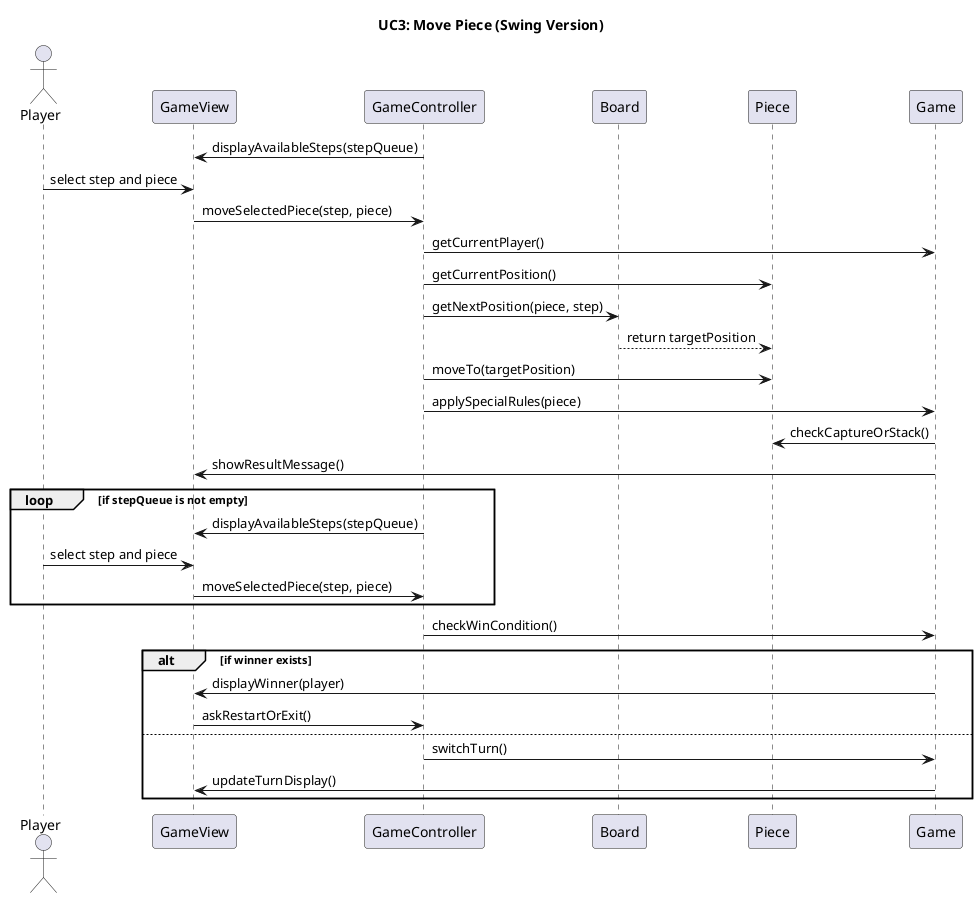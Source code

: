 @startuml
title UC3: Move Piece (Swing Version)

actor Player
participant GameView as GameView
participant GameController as GameController
participant Board as Board
participant Piece as Piece
participant Game as Game

GameController -> GameView : displayAvailableSteps(stepQueue)

Player -> GameView : select step and piece
GameView -> GameController : moveSelectedPiece(step, piece)

GameController -> Game : getCurrentPlayer()
GameController -> Piece : getCurrentPosition()
GameController -> Board : getNextPosition(piece, step)
Board --> Piece : return targetPosition

GameController -> Piece : moveTo(targetPosition)

GameController -> Game : applySpecialRules(piece)
Game -> Piece : checkCaptureOrStack()
Game -> GameView : showResultMessage()

loop if stepQueue is not empty
    GameController -> GameView : displayAvailableSteps(stepQueue)
    Player -> GameView : select step and piece
    GameView -> GameController : moveSelectedPiece(step, piece)
end loop

GameController -> Game : checkWinCondition()
alt if winner exists
    Game -> GameView : displayWinner(player)
    GameView -> GameController : askRestartOrExit()
else
    GameController -> Game : switchTurn()
    Game -> GameView : updateTurnDisplay()
end alt

@enduml
